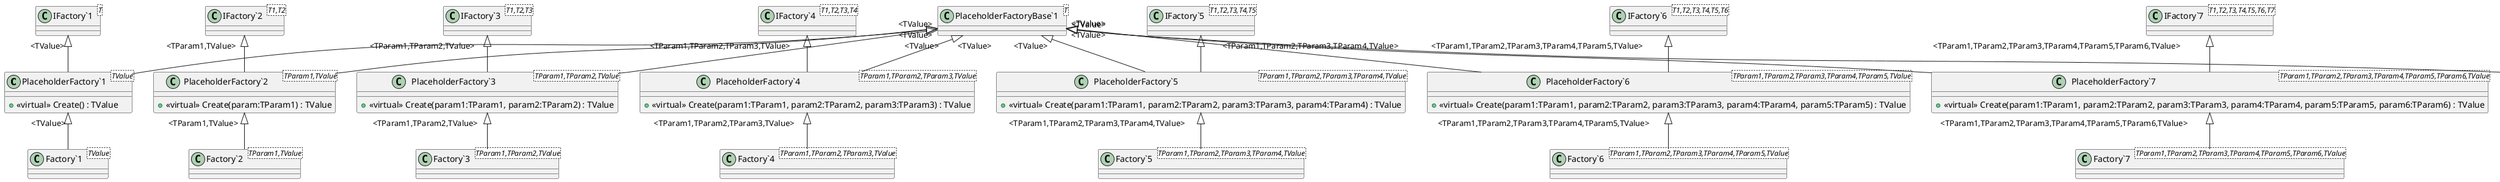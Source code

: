 @startuml
class "PlaceholderFactory`1"<TValue> {
    + <<virtual>> Create() : TValue
}
class "Factory`1"<TValue> {
}
class "PlaceholderFactory`2"<TParam1,TValue> {
    + <<virtual>> Create(param:TParam1) : TValue
}
class "Factory`2"<TParam1,TValue> {
}
class "PlaceholderFactory`3"<TParam1,TParam2,TValue> {
    + <<virtual>> Create(param1:TParam1, param2:TParam2) : TValue
}
class "Factory`3"<TParam1,TParam2,TValue> {
}
class "PlaceholderFactory`4"<TParam1,TParam2,TParam3,TValue> {
    + <<virtual>> Create(param1:TParam1, param2:TParam2, param3:TParam3) : TValue
}
class "Factory`4"<TParam1,TParam2,TParam3,TValue> {
}
class "PlaceholderFactory`5"<TParam1,TParam2,TParam3,TParam4,TValue> {
    + <<virtual>> Create(param1:TParam1, param2:TParam2, param3:TParam3, param4:TParam4) : TValue
}
class "Factory`5"<TParam1,TParam2,TParam3,TParam4,TValue> {
}
class "PlaceholderFactory`6"<TParam1,TParam2,TParam3,TParam4,TParam5,TValue> {
    + <<virtual>> Create(param1:TParam1, param2:TParam2, param3:TParam3, param4:TParam4, param5:TParam5) : TValue
}
class "Factory`6"<TParam1,TParam2,TParam3,TParam4,TParam5,TValue> {
}
class "PlaceholderFactory`7"<TParam1,TParam2,TParam3,TParam4,TParam5,TParam6,TValue> {
    + <<virtual>> Create(param1:TParam1, param2:TParam2, param3:TParam3, param4:TParam4, param5:TParam5, param6:TParam6) : TValue
}
class "Factory`7"<TParam1,TParam2,TParam3,TParam4,TParam5,TParam6,TValue> {
}
class "PlaceholderFactory`11"<TParam1,TParam2,TParam3,TParam4,TParam5,TParam6,TParam7,TParam8,TParam9,TParam10,TValue> {
    + <<virtual>> Create(param1:TParam1, param2:TParam2, param3:TParam3, param4:TParam4, param5:TParam5, param6:TParam6, param7:TParam7, param8:TParam8, param9:TParam9, param10:TParam10) : TValue
}
class "Factory`11"<TParam1,TParam2,TParam3,TParam4,TParam5,TParam6,TParam7,TParam8,TParam9,TParam10,TValue> {
}
class "PlaceholderFactoryBase`1"<T> {
}
class "IFactory`1"<T> {
}
class "IFactory`2"<T1,T2> {
}
class "IFactory`3"<T1,T2,T3> {
}
class "IFactory`4"<T1,T2,T3,T4> {
}
class "IFactory`5"<T1,T2,T3,T4,T5> {
}
class "IFactory`6"<T1,T2,T3,T4,T5,T6> {
}
class "IFactory`7"<T1,T2,T3,T4,T5,T6,T7> {
}
class "IFactory`11"<T1,T2,T3,T4,T5,T6,T7,T8,T9,T10,T11> {
}
"PlaceholderFactoryBase`1" "<TValue>" <|-- "PlaceholderFactory`1"
"IFactory`1" "<TValue>" <|-- "PlaceholderFactory`1"
"PlaceholderFactory`1" "<TValue>" <|-- "Factory`1"
"PlaceholderFactoryBase`1" "<TValue>" <|-- "PlaceholderFactory`2"
"IFactory`2" "<TParam1,TValue>" <|-- "PlaceholderFactory`2"
"PlaceholderFactory`2" "<TParam1,TValue>" <|-- "Factory`2"
"PlaceholderFactoryBase`1" "<TValue>" <|-- "PlaceholderFactory`3"
"IFactory`3" "<TParam1,TParam2,TValue>" <|-- "PlaceholderFactory`3"
"PlaceholderFactory`3" "<TParam1,TParam2,TValue>" <|-- "Factory`3"
"PlaceholderFactoryBase`1" "<TValue>" <|-- "PlaceholderFactory`4"
"IFactory`4" "<TParam1,TParam2,TParam3,TValue>" <|-- "PlaceholderFactory`4"
"PlaceholderFactory`4" "<TParam1,TParam2,TParam3,TValue>" <|-- "Factory`4"
"PlaceholderFactoryBase`1" "<TValue>" <|-- "PlaceholderFactory`5"
"IFactory`5" "<TParam1,TParam2,TParam3,TParam4,TValue>" <|-- "PlaceholderFactory`5"
"PlaceholderFactory`5" "<TParam1,TParam2,TParam3,TParam4,TValue>" <|-- "Factory`5"
"PlaceholderFactoryBase`1" "<TValue>" <|-- "PlaceholderFactory`6"
"IFactory`6" "<TParam1,TParam2,TParam3,TParam4,TParam5,TValue>" <|-- "PlaceholderFactory`6"
"PlaceholderFactory`6" "<TParam1,TParam2,TParam3,TParam4,TParam5,TValue>" <|-- "Factory`6"
"PlaceholderFactoryBase`1" "<TValue>" <|-- "PlaceholderFactory`7"
"IFactory`7" "<TParam1,TParam2,TParam3,TParam4,TParam5,TParam6,TValue>" <|-- "PlaceholderFactory`7"
"PlaceholderFactory`7" "<TParam1,TParam2,TParam3,TParam4,TParam5,TParam6,TValue>" <|-- "Factory`7"
"PlaceholderFactoryBase`1" "<TValue>" <|-- "PlaceholderFactory`11"
"IFactory`11" "<TParam1,TParam2,TParam3,TParam4,TParam5,TParam6,TParam7,TParam8,TParam9,TParam10,TValue>" <|-- "PlaceholderFactory`11"
"PlaceholderFactory`11" "<TParam1,TParam2,TParam3,TParam4,TParam5,TParam6,TParam7,TParam8,TParam9,TParam10,TValue>" <|-- "Factory`11"
@enduml
